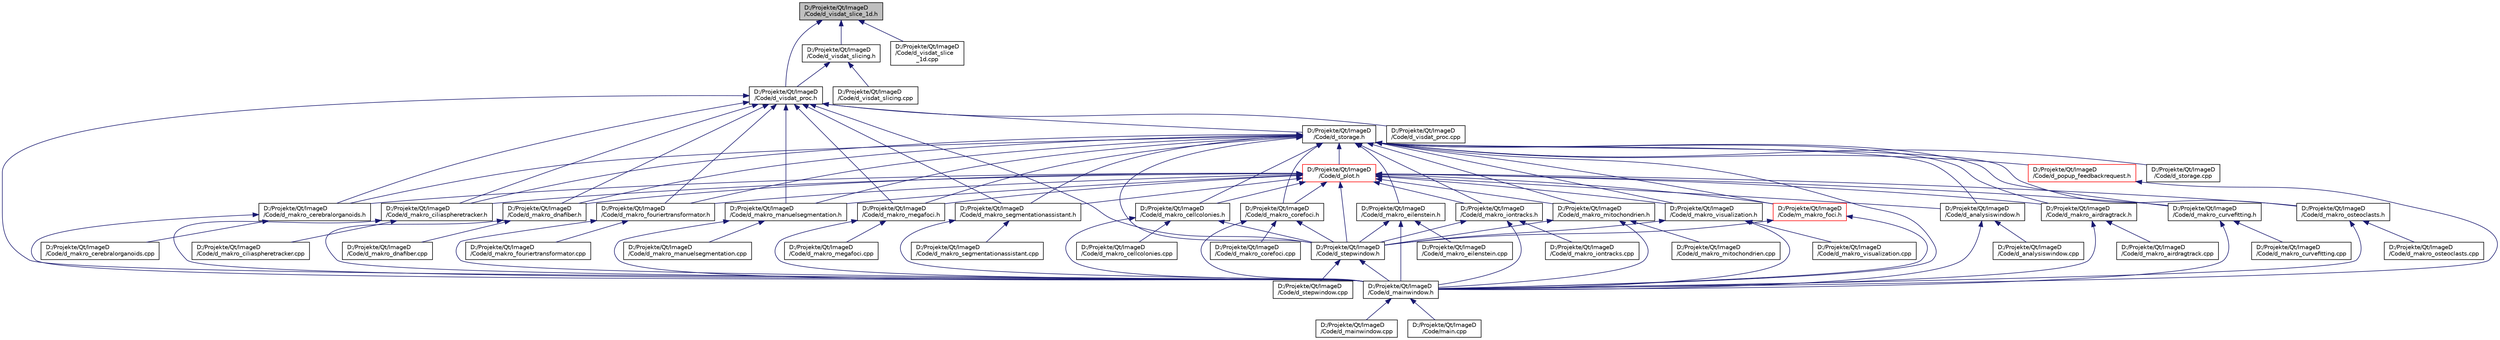 digraph "D:/Projekte/Qt/ImageD/Code/d_visdat_slice_1d.h"
{
 // LATEX_PDF_SIZE
  edge [fontname="Helvetica",fontsize="10",labelfontname="Helvetica",labelfontsize="10"];
  node [fontname="Helvetica",fontsize="10",shape=record];
  Node1 [label="D:/Projekte/Qt/ImageD\l/Code/d_visdat_slice_1d.h",height=0.2,width=0.4,color="black", fillcolor="grey75", style="filled", fontcolor="black",tooltip=" "];
  Node1 -> Node2 [dir="back",color="midnightblue",fontsize="10",style="solid",fontname="Helvetica"];
  Node2 [label="D:/Projekte/Qt/ImageD\l/Code/d_visdat_proc.h",height=0.2,width=0.4,color="black", fillcolor="white", style="filled",URL="$d__visdat__proc_8h.html",tooltip=" "];
  Node2 -> Node3 [dir="back",color="midnightblue",fontsize="10",style="solid",fontname="Helvetica"];
  Node3 [label="D:/Projekte/Qt/ImageD\l/Code/d_mainwindow.h",height=0.2,width=0.4,color="black", fillcolor="white", style="filled",URL="$d__mainwindow_8h.html",tooltip=" "];
  Node3 -> Node4 [dir="back",color="midnightblue",fontsize="10",style="solid",fontname="Helvetica"];
  Node4 [label="D:/Projekte/Qt/ImageD\l/Code/d_mainwindow.cpp",height=0.2,width=0.4,color="black", fillcolor="white", style="filled",URL="$d__mainwindow_8cpp.html",tooltip=" "];
  Node3 -> Node5 [dir="back",color="midnightblue",fontsize="10",style="solid",fontname="Helvetica"];
  Node5 [label="D:/Projekte/Qt/ImageD\l/Code/main.cpp",height=0.2,width=0.4,color="black", fillcolor="white", style="filled",URL="$main_8cpp.html",tooltip=" "];
  Node2 -> Node6 [dir="back",color="midnightblue",fontsize="10",style="solid",fontname="Helvetica"];
  Node6 [label="D:/Projekte/Qt/ImageD\l/Code/d_makro_cerebralorganoids.h",height=0.2,width=0.4,color="black", fillcolor="white", style="filled",URL="$d__makro__cerebralorganoids_8h.html",tooltip=" "];
  Node6 -> Node3 [dir="back",color="midnightblue",fontsize="10",style="solid",fontname="Helvetica"];
  Node6 -> Node7 [dir="back",color="midnightblue",fontsize="10",style="solid",fontname="Helvetica"];
  Node7 [label="D:/Projekte/Qt/ImageD\l/Code/d_makro_cerebralorganoids.cpp",height=0.2,width=0.4,color="black", fillcolor="white", style="filled",URL="$d__makro__cerebralorganoids_8cpp.html",tooltip=" "];
  Node2 -> Node8 [dir="back",color="midnightblue",fontsize="10",style="solid",fontname="Helvetica"];
  Node8 [label="D:/Projekte/Qt/ImageD\l/Code/d_makro_ciliaspheretracker.h",height=0.2,width=0.4,color="black", fillcolor="white", style="filled",URL="$d__makro__ciliaspheretracker_8h.html",tooltip=" "];
  Node8 -> Node3 [dir="back",color="midnightblue",fontsize="10",style="solid",fontname="Helvetica"];
  Node8 -> Node9 [dir="back",color="midnightblue",fontsize="10",style="solid",fontname="Helvetica"];
  Node9 [label="D:/Projekte/Qt/ImageD\l/Code/d_makro_ciliaspheretracker.cpp",height=0.2,width=0.4,color="black", fillcolor="white", style="filled",URL="$d__makro__ciliaspheretracker_8cpp.html",tooltip=" "];
  Node2 -> Node10 [dir="back",color="midnightblue",fontsize="10",style="solid",fontname="Helvetica"];
  Node10 [label="D:/Projekte/Qt/ImageD\l/Code/d_makro_dnafiber.h",height=0.2,width=0.4,color="black", fillcolor="white", style="filled",URL="$d__makro__dnafiber_8h.html",tooltip=" "];
  Node10 -> Node3 [dir="back",color="midnightblue",fontsize="10",style="solid",fontname="Helvetica"];
  Node10 -> Node11 [dir="back",color="midnightblue",fontsize="10",style="solid",fontname="Helvetica"];
  Node11 [label="D:/Projekte/Qt/ImageD\l/Code/d_makro_dnafiber.cpp",height=0.2,width=0.4,color="black", fillcolor="white", style="filled",URL="$d__makro__dnafiber_8cpp.html",tooltip=" "];
  Node2 -> Node12 [dir="back",color="midnightblue",fontsize="10",style="solid",fontname="Helvetica"];
  Node12 [label="D:/Projekte/Qt/ImageD\l/Code/d_makro_fouriertransformator.h",height=0.2,width=0.4,color="black", fillcolor="white", style="filled",URL="$d__makro__fouriertransformator_8h.html",tooltip=" "];
  Node12 -> Node3 [dir="back",color="midnightblue",fontsize="10",style="solid",fontname="Helvetica"];
  Node12 -> Node13 [dir="back",color="midnightblue",fontsize="10",style="solid",fontname="Helvetica"];
  Node13 [label="D:/Projekte/Qt/ImageD\l/Code/d_makro_fouriertransformator.cpp",height=0.2,width=0.4,color="black", fillcolor="white", style="filled",URL="$d__makro__fouriertransformator_8cpp.html",tooltip=" "];
  Node2 -> Node14 [dir="back",color="midnightblue",fontsize="10",style="solid",fontname="Helvetica"];
  Node14 [label="D:/Projekte/Qt/ImageD\l/Code/d_makro_manuelsegmentation.h",height=0.2,width=0.4,color="black", fillcolor="white", style="filled",URL="$d__makro__manuelsegmentation_8h.html",tooltip=" "];
  Node14 -> Node3 [dir="back",color="midnightblue",fontsize="10",style="solid",fontname="Helvetica"];
  Node14 -> Node15 [dir="back",color="midnightblue",fontsize="10",style="solid",fontname="Helvetica"];
  Node15 [label="D:/Projekte/Qt/ImageD\l/Code/d_makro_manuelsegmentation.cpp",height=0.2,width=0.4,color="black", fillcolor="white", style="filled",URL="$d__makro__manuelsegmentation_8cpp.html",tooltip=" "];
  Node2 -> Node16 [dir="back",color="midnightblue",fontsize="10",style="solid",fontname="Helvetica"];
  Node16 [label="D:/Projekte/Qt/ImageD\l/Code/d_makro_megafoci.h",height=0.2,width=0.4,color="black", fillcolor="white", style="filled",URL="$d__makro__megafoci_8h.html",tooltip=" "];
  Node16 -> Node3 [dir="back",color="midnightblue",fontsize="10",style="solid",fontname="Helvetica"];
  Node16 -> Node17 [dir="back",color="midnightblue",fontsize="10",style="solid",fontname="Helvetica"];
  Node17 [label="D:/Projekte/Qt/ImageD\l/Code/d_makro_megafoci.cpp",height=0.2,width=0.4,color="black", fillcolor="white", style="filled",URL="$d__makro__megafoci_8cpp.html",tooltip=" "];
  Node2 -> Node18 [dir="back",color="midnightblue",fontsize="10",style="solid",fontname="Helvetica"];
  Node18 [label="D:/Projekte/Qt/ImageD\l/Code/d_makro_segmentationassistant.h",height=0.2,width=0.4,color="black", fillcolor="white", style="filled",URL="$d__makro__segmentationassistant_8h.html",tooltip=" "];
  Node18 -> Node3 [dir="back",color="midnightblue",fontsize="10",style="solid",fontname="Helvetica"];
  Node18 -> Node19 [dir="back",color="midnightblue",fontsize="10",style="solid",fontname="Helvetica"];
  Node19 [label="D:/Projekte/Qt/ImageD\l/Code/d_makro_segmentationassistant.cpp",height=0.2,width=0.4,color="black", fillcolor="white", style="filled",URL="$d__makro__segmentationassistant_8cpp.html",tooltip=" "];
  Node2 -> Node20 [dir="back",color="midnightblue",fontsize="10",style="solid",fontname="Helvetica"];
  Node20 [label="D:/Projekte/Qt/ImageD\l/Code/d_stepwindow.h",height=0.2,width=0.4,color="black", fillcolor="white", style="filled",URL="$d__stepwindow_8h.html",tooltip=" "];
  Node20 -> Node3 [dir="back",color="midnightblue",fontsize="10",style="solid",fontname="Helvetica"];
  Node20 -> Node21 [dir="back",color="midnightblue",fontsize="10",style="solid",fontname="Helvetica"];
  Node21 [label="D:/Projekte/Qt/ImageD\l/Code/d_stepwindow.cpp",height=0.2,width=0.4,color="black", fillcolor="white", style="filled",URL="$d__stepwindow_8cpp.html",tooltip=" "];
  Node2 -> Node22 [dir="back",color="midnightblue",fontsize="10",style="solid",fontname="Helvetica"];
  Node22 [label="D:/Projekte/Qt/ImageD\l/Code/d_storage.h",height=0.2,width=0.4,color="black", fillcolor="white", style="filled",URL="$d__storage_8h.html",tooltip=" "];
  Node22 -> Node23 [dir="back",color="midnightblue",fontsize="10",style="solid",fontname="Helvetica"];
  Node23 [label="D:/Projekte/Qt/ImageD\l/Code/d_analysiswindow.h",height=0.2,width=0.4,color="black", fillcolor="white", style="filled",URL="$d__analysiswindow_8h.html",tooltip=" "];
  Node23 -> Node24 [dir="back",color="midnightblue",fontsize="10",style="solid",fontname="Helvetica"];
  Node24 [label="D:/Projekte/Qt/ImageD\l/Code/d_analysiswindow.cpp",height=0.2,width=0.4,color="black", fillcolor="white", style="filled",URL="$d__analysiswindow_8cpp.html",tooltip=" "];
  Node23 -> Node3 [dir="back",color="midnightblue",fontsize="10",style="solid",fontname="Helvetica"];
  Node22 -> Node3 [dir="back",color="midnightblue",fontsize="10",style="solid",fontname="Helvetica"];
  Node22 -> Node25 [dir="back",color="midnightblue",fontsize="10",style="solid",fontname="Helvetica"];
  Node25 [label="D:/Projekte/Qt/ImageD\l/Code/d_makro_airdragtrack.h",height=0.2,width=0.4,color="black", fillcolor="white", style="filled",URL="$d__makro__airdragtrack_8h.html",tooltip=" "];
  Node25 -> Node3 [dir="back",color="midnightblue",fontsize="10",style="solid",fontname="Helvetica"];
  Node25 -> Node26 [dir="back",color="midnightblue",fontsize="10",style="solid",fontname="Helvetica"];
  Node26 [label="D:/Projekte/Qt/ImageD\l/Code/d_makro_airdragtrack.cpp",height=0.2,width=0.4,color="black", fillcolor="white", style="filled",URL="$d__makro__airdragtrack_8cpp.html",tooltip=" "];
  Node22 -> Node27 [dir="back",color="midnightblue",fontsize="10",style="solid",fontname="Helvetica"];
  Node27 [label="D:/Projekte/Qt/ImageD\l/Code/d_makro_cellcolonies.h",height=0.2,width=0.4,color="black", fillcolor="white", style="filled",URL="$d__makro__cellcolonies_8h.html",tooltip=" "];
  Node27 -> Node3 [dir="back",color="midnightblue",fontsize="10",style="solid",fontname="Helvetica"];
  Node27 -> Node28 [dir="back",color="midnightblue",fontsize="10",style="solid",fontname="Helvetica"];
  Node28 [label="D:/Projekte/Qt/ImageD\l/Code/d_makro_cellcolonies.cpp",height=0.2,width=0.4,color="black", fillcolor="white", style="filled",URL="$d__makro__cellcolonies_8cpp.html",tooltip=" "];
  Node27 -> Node20 [dir="back",color="midnightblue",fontsize="10",style="solid",fontname="Helvetica"];
  Node22 -> Node6 [dir="back",color="midnightblue",fontsize="10",style="solid",fontname="Helvetica"];
  Node22 -> Node8 [dir="back",color="midnightblue",fontsize="10",style="solid",fontname="Helvetica"];
  Node22 -> Node29 [dir="back",color="midnightblue",fontsize="10",style="solid",fontname="Helvetica"];
  Node29 [label="D:/Projekte/Qt/ImageD\l/Code/d_makro_corefoci.h",height=0.2,width=0.4,color="black", fillcolor="white", style="filled",URL="$d__makro__corefoci_8h.html",tooltip=" "];
  Node29 -> Node3 [dir="back",color="midnightblue",fontsize="10",style="solid",fontname="Helvetica"];
  Node29 -> Node30 [dir="back",color="midnightblue",fontsize="10",style="solid",fontname="Helvetica"];
  Node30 [label="D:/Projekte/Qt/ImageD\l/Code/d_makro_corefoci.cpp",height=0.2,width=0.4,color="black", fillcolor="white", style="filled",URL="$d__makro__corefoci_8cpp.html",tooltip=" "];
  Node29 -> Node20 [dir="back",color="midnightblue",fontsize="10",style="solid",fontname="Helvetica"];
  Node22 -> Node31 [dir="back",color="midnightblue",fontsize="10",style="solid",fontname="Helvetica"];
  Node31 [label="D:/Projekte/Qt/ImageD\l/Code/d_makro_curvefitting.h",height=0.2,width=0.4,color="black", fillcolor="white", style="filled",URL="$d__makro__curvefitting_8h.html",tooltip=" "];
  Node31 -> Node3 [dir="back",color="midnightblue",fontsize="10",style="solid",fontname="Helvetica"];
  Node31 -> Node32 [dir="back",color="midnightblue",fontsize="10",style="solid",fontname="Helvetica"];
  Node32 [label="D:/Projekte/Qt/ImageD\l/Code/d_makro_curvefitting.cpp",height=0.2,width=0.4,color="black", fillcolor="white", style="filled",URL="$d__makro__curvefitting_8cpp.html",tooltip=" "];
  Node22 -> Node10 [dir="back",color="midnightblue",fontsize="10",style="solid",fontname="Helvetica"];
  Node22 -> Node33 [dir="back",color="midnightblue",fontsize="10",style="solid",fontname="Helvetica"];
  Node33 [label="D:/Projekte/Qt/ImageD\l/Code/d_makro_eilenstein.h",height=0.2,width=0.4,color="black", fillcolor="white", style="filled",URL="$d__makro__eilenstein_8h.html",tooltip=" "];
  Node33 -> Node3 [dir="back",color="midnightblue",fontsize="10",style="solid",fontname="Helvetica"];
  Node33 -> Node34 [dir="back",color="midnightblue",fontsize="10",style="solid",fontname="Helvetica"];
  Node34 [label="D:/Projekte/Qt/ImageD\l/Code/d_makro_eilenstein.cpp",height=0.2,width=0.4,color="black", fillcolor="white", style="filled",URL="$d__makro__eilenstein_8cpp.html",tooltip=" "];
  Node33 -> Node20 [dir="back",color="midnightblue",fontsize="10",style="solid",fontname="Helvetica"];
  Node22 -> Node12 [dir="back",color="midnightblue",fontsize="10",style="solid",fontname="Helvetica"];
  Node22 -> Node35 [dir="back",color="midnightblue",fontsize="10",style="solid",fontname="Helvetica"];
  Node35 [label="D:/Projekte/Qt/ImageD\l/Code/d_makro_iontracks.h",height=0.2,width=0.4,color="black", fillcolor="white", style="filled",URL="$d__makro__iontracks_8h.html",tooltip=" "];
  Node35 -> Node3 [dir="back",color="midnightblue",fontsize="10",style="solid",fontname="Helvetica"];
  Node35 -> Node36 [dir="back",color="midnightblue",fontsize="10",style="solid",fontname="Helvetica"];
  Node36 [label="D:/Projekte/Qt/ImageD\l/Code/d_makro_iontracks.cpp",height=0.2,width=0.4,color="black", fillcolor="white", style="filled",URL="$d__makro__iontracks_8cpp.html",tooltip=" "];
  Node35 -> Node20 [dir="back",color="midnightblue",fontsize="10",style="solid",fontname="Helvetica"];
  Node22 -> Node14 [dir="back",color="midnightblue",fontsize="10",style="solid",fontname="Helvetica"];
  Node22 -> Node16 [dir="back",color="midnightblue",fontsize="10",style="solid",fontname="Helvetica"];
  Node22 -> Node37 [dir="back",color="midnightblue",fontsize="10",style="solid",fontname="Helvetica"];
  Node37 [label="D:/Projekte/Qt/ImageD\l/Code/d_makro_mitochondrien.h",height=0.2,width=0.4,color="black", fillcolor="white", style="filled",URL="$d__makro__mitochondrien_8h.html",tooltip=" "];
  Node37 -> Node3 [dir="back",color="midnightblue",fontsize="10",style="solid",fontname="Helvetica"];
  Node37 -> Node38 [dir="back",color="midnightblue",fontsize="10",style="solid",fontname="Helvetica"];
  Node38 [label="D:/Projekte/Qt/ImageD\l/Code/d_makro_mitochondrien.cpp",height=0.2,width=0.4,color="black", fillcolor="white", style="filled",URL="$d__makro__mitochondrien_8cpp.html",tooltip=" "];
  Node37 -> Node20 [dir="back",color="midnightblue",fontsize="10",style="solid",fontname="Helvetica"];
  Node22 -> Node39 [dir="back",color="midnightblue",fontsize="10",style="solid",fontname="Helvetica"];
  Node39 [label="D:/Projekte/Qt/ImageD\l/Code/d_makro_osteoclasts.h",height=0.2,width=0.4,color="black", fillcolor="white", style="filled",URL="$d__makro__osteoclasts_8h.html",tooltip=" "];
  Node39 -> Node3 [dir="back",color="midnightblue",fontsize="10",style="solid",fontname="Helvetica"];
  Node39 -> Node40 [dir="back",color="midnightblue",fontsize="10",style="solid",fontname="Helvetica"];
  Node40 [label="D:/Projekte/Qt/ImageD\l/Code/d_makro_osteoclasts.cpp",height=0.2,width=0.4,color="black", fillcolor="white", style="filled",URL="$d__makro__osteoclasts_8cpp.html",tooltip=" "];
  Node22 -> Node18 [dir="back",color="midnightblue",fontsize="10",style="solid",fontname="Helvetica"];
  Node22 -> Node41 [dir="back",color="midnightblue",fontsize="10",style="solid",fontname="Helvetica"];
  Node41 [label="D:/Projekte/Qt/ImageD\l/Code/d_makro_visualization.h",height=0.2,width=0.4,color="black", fillcolor="white", style="filled",URL="$d__makro__visualization_8h.html",tooltip=" "];
  Node41 -> Node3 [dir="back",color="midnightblue",fontsize="10",style="solid",fontname="Helvetica"];
  Node41 -> Node42 [dir="back",color="midnightblue",fontsize="10",style="solid",fontname="Helvetica"];
  Node42 [label="D:/Projekte/Qt/ImageD\l/Code/d_makro_visualization.cpp",height=0.2,width=0.4,color="black", fillcolor="white", style="filled",URL="$d__makro__visualization_8cpp.html",tooltip=" "];
  Node41 -> Node20 [dir="back",color="midnightblue",fontsize="10",style="solid",fontname="Helvetica"];
  Node22 -> Node43 [dir="back",color="midnightblue",fontsize="10",style="solid",fontname="Helvetica"];
  Node43 [label="D:/Projekte/Qt/ImageD\l/Code/d_plot.h",height=0.2,width=0.4,color="red", fillcolor="white", style="filled",URL="$d__plot_8h.html",tooltip=" "];
  Node43 -> Node23 [dir="back",color="midnightblue",fontsize="10",style="solid",fontname="Helvetica"];
  Node43 -> Node25 [dir="back",color="midnightblue",fontsize="10",style="solid",fontname="Helvetica"];
  Node43 -> Node27 [dir="back",color="midnightblue",fontsize="10",style="solid",fontname="Helvetica"];
  Node43 -> Node6 [dir="back",color="midnightblue",fontsize="10",style="solid",fontname="Helvetica"];
  Node43 -> Node8 [dir="back",color="midnightblue",fontsize="10",style="solid",fontname="Helvetica"];
  Node43 -> Node29 [dir="back",color="midnightblue",fontsize="10",style="solid",fontname="Helvetica"];
  Node43 -> Node31 [dir="back",color="midnightblue",fontsize="10",style="solid",fontname="Helvetica"];
  Node43 -> Node10 [dir="back",color="midnightblue",fontsize="10",style="solid",fontname="Helvetica"];
  Node43 -> Node12 [dir="back",color="midnightblue",fontsize="10",style="solid",fontname="Helvetica"];
  Node43 -> Node35 [dir="back",color="midnightblue",fontsize="10",style="solid",fontname="Helvetica"];
  Node43 -> Node14 [dir="back",color="midnightblue",fontsize="10",style="solid",fontname="Helvetica"];
  Node43 -> Node16 [dir="back",color="midnightblue",fontsize="10",style="solid",fontname="Helvetica"];
  Node43 -> Node37 [dir="back",color="midnightblue",fontsize="10",style="solid",fontname="Helvetica"];
  Node43 -> Node39 [dir="back",color="midnightblue",fontsize="10",style="solid",fontname="Helvetica"];
  Node43 -> Node18 [dir="back",color="midnightblue",fontsize="10",style="solid",fontname="Helvetica"];
  Node43 -> Node41 [dir="back",color="midnightblue",fontsize="10",style="solid",fontname="Helvetica"];
  Node43 -> Node20 [dir="back",color="midnightblue",fontsize="10",style="solid",fontname="Helvetica"];
  Node43 -> Node49 [dir="back",color="midnightblue",fontsize="10",style="solid",fontname="Helvetica"];
  Node49 [label="D:/Projekte/Qt/ImageD\l/Code/m_makro_foci.h",height=0.2,width=0.4,color="red", fillcolor="white", style="filled",URL="$m__makro__foci_8h.html",tooltip=" "];
  Node49 -> Node3 [dir="back",color="midnightblue",fontsize="10",style="solid",fontname="Helvetica"];
  Node49 -> Node20 [dir="back",color="midnightblue",fontsize="10",style="solid",fontname="Helvetica"];
  Node22 -> Node53 [dir="back",color="midnightblue",fontsize="10",style="solid",fontname="Helvetica"];
  Node53 [label="D:/Projekte/Qt/ImageD\l/Code/d_popup_feedbackrequest.h",height=0.2,width=0.4,color="red", fillcolor="white", style="filled",URL="$d__popup__feedbackrequest_8h.html",tooltip=" "];
  Node53 -> Node3 [dir="back",color="midnightblue",fontsize="10",style="solid",fontname="Helvetica"];
  Node22 -> Node20 [dir="back",color="midnightblue",fontsize="10",style="solid",fontname="Helvetica"];
  Node22 -> Node55 [dir="back",color="midnightblue",fontsize="10",style="solid",fontname="Helvetica"];
  Node55 [label="D:/Projekte/Qt/ImageD\l/Code/d_storage.cpp",height=0.2,width=0.4,color="black", fillcolor="white", style="filled",URL="$d__storage_8cpp.html",tooltip=" "];
  Node22 -> Node49 [dir="back",color="midnightblue",fontsize="10",style="solid",fontname="Helvetica"];
  Node2 -> Node56 [dir="back",color="midnightblue",fontsize="10",style="solid",fontname="Helvetica"];
  Node56 [label="D:/Projekte/Qt/ImageD\l/Code/d_visdat_proc.cpp",height=0.2,width=0.4,color="black", fillcolor="white", style="filled",URL="$d__visdat__proc_8cpp.html",tooltip=" "];
  Node1 -> Node57 [dir="back",color="midnightblue",fontsize="10",style="solid",fontname="Helvetica"];
  Node57 [label="D:/Projekte/Qt/ImageD\l/Code/d_visdat_slice\l_1d.cpp",height=0.2,width=0.4,color="black", fillcolor="white", style="filled",URL="$d__visdat__slice__1d_8cpp.html",tooltip=" "];
  Node1 -> Node58 [dir="back",color="midnightblue",fontsize="10",style="solid",fontname="Helvetica"];
  Node58 [label="D:/Projekte/Qt/ImageD\l/Code/d_visdat_slicing.h",height=0.2,width=0.4,color="black", fillcolor="white", style="filled",URL="$d__visdat__slicing_8h.html",tooltip=" "];
  Node58 -> Node2 [dir="back",color="midnightblue",fontsize="10",style="solid",fontname="Helvetica"];
  Node58 -> Node59 [dir="back",color="midnightblue",fontsize="10",style="solid",fontname="Helvetica"];
  Node59 [label="D:/Projekte/Qt/ImageD\l/Code/d_visdat_slicing.cpp",height=0.2,width=0.4,color="black", fillcolor="white", style="filled",URL="$d__visdat__slicing_8cpp.html",tooltip=" "];
}
